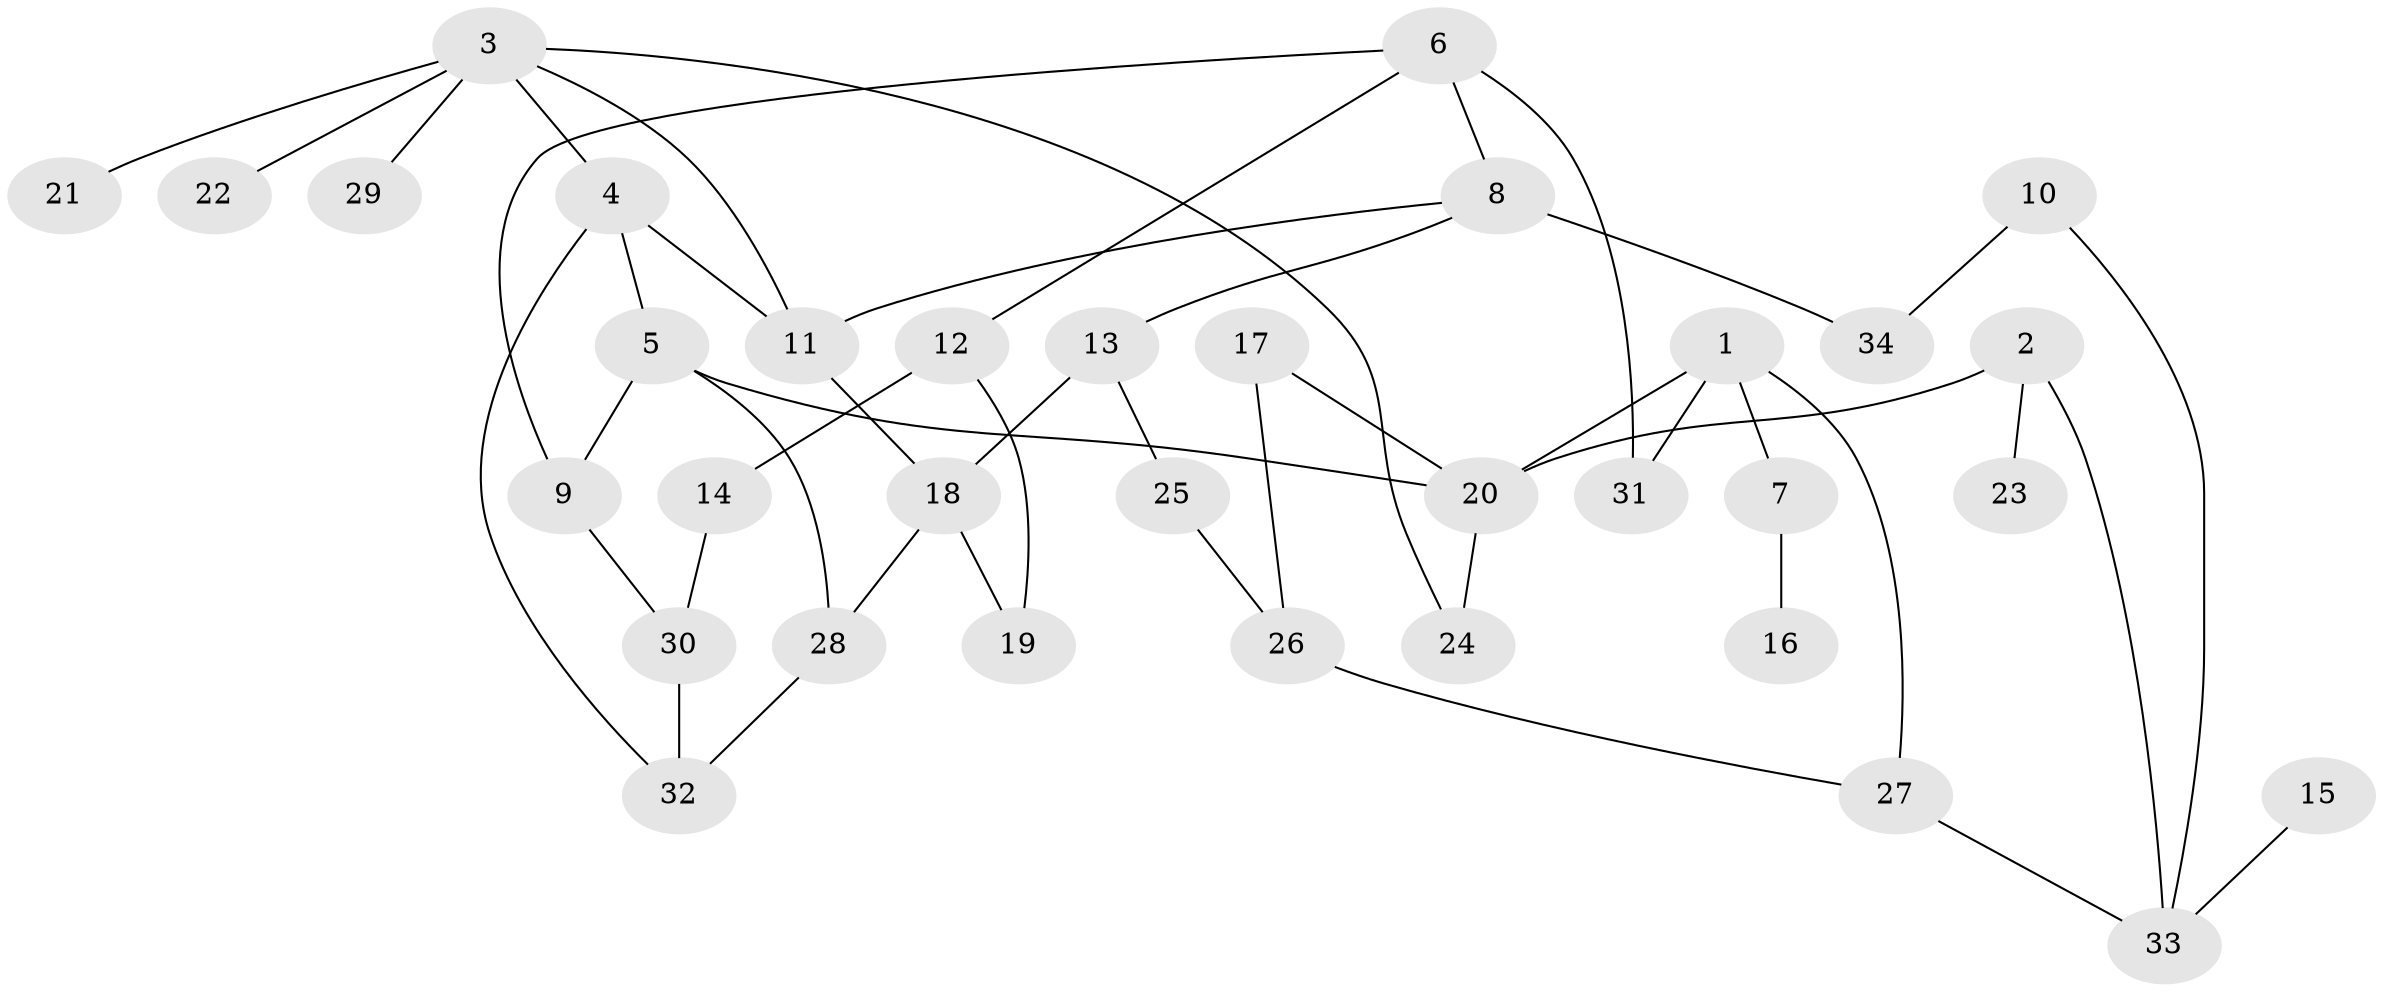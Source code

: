 // original degree distribution, {7: 0.04411764705882353, 5: 0.07352941176470588, 3: 0.16176470588235295, 4: 0.10294117647058823, 2: 0.3088235294117647, 1: 0.3088235294117647}
// Generated by graph-tools (version 1.1) at 2025/01/03/09/25 03:01:00]
// undirected, 34 vertices, 47 edges
graph export_dot {
graph [start="1"]
  node [color=gray90,style=filled];
  1;
  2;
  3;
  4;
  5;
  6;
  7;
  8;
  9;
  10;
  11;
  12;
  13;
  14;
  15;
  16;
  17;
  18;
  19;
  20;
  21;
  22;
  23;
  24;
  25;
  26;
  27;
  28;
  29;
  30;
  31;
  32;
  33;
  34;
  1 -- 7 [weight=1.0];
  1 -- 20 [weight=1.0];
  1 -- 27 [weight=1.0];
  1 -- 31 [weight=1.0];
  2 -- 20 [weight=1.0];
  2 -- 23 [weight=1.0];
  2 -- 33 [weight=1.0];
  3 -- 4 [weight=1.0];
  3 -- 11 [weight=1.0];
  3 -- 21 [weight=1.0];
  3 -- 22 [weight=1.0];
  3 -- 24 [weight=1.0];
  3 -- 29 [weight=1.0];
  4 -- 5 [weight=1.0];
  4 -- 11 [weight=1.0];
  4 -- 32 [weight=1.0];
  5 -- 9 [weight=1.0];
  5 -- 20 [weight=1.0];
  5 -- 28 [weight=1.0];
  6 -- 8 [weight=1.0];
  6 -- 9 [weight=1.0];
  6 -- 12 [weight=1.0];
  6 -- 31 [weight=1.0];
  7 -- 16 [weight=1.0];
  8 -- 11 [weight=1.0];
  8 -- 13 [weight=1.0];
  8 -- 34 [weight=1.0];
  9 -- 30 [weight=1.0];
  10 -- 33 [weight=1.0];
  10 -- 34 [weight=1.0];
  11 -- 18 [weight=1.0];
  12 -- 14 [weight=1.0];
  12 -- 19 [weight=1.0];
  13 -- 18 [weight=1.0];
  13 -- 25 [weight=1.0];
  14 -- 30 [weight=1.0];
  15 -- 33 [weight=1.0];
  17 -- 20 [weight=1.0];
  17 -- 26 [weight=1.0];
  18 -- 19 [weight=1.0];
  18 -- 28 [weight=1.0];
  20 -- 24 [weight=1.0];
  25 -- 26 [weight=1.0];
  26 -- 27 [weight=1.0];
  27 -- 33 [weight=1.0];
  28 -- 32 [weight=3.0];
  30 -- 32 [weight=3.0];
}
